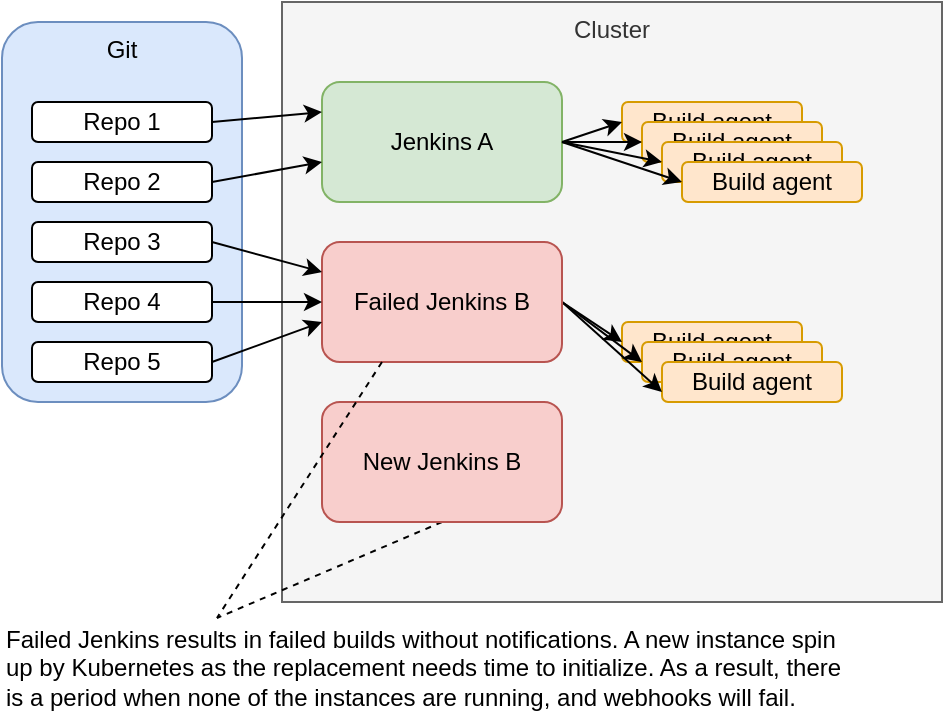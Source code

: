 <mxfile version="10.6.1" type="device"><diagram id="5NgfcVj_s25NrtsoITy6" name="Page-1"><mxGraphModel dx="1147" dy="724" grid="1" gridSize="10" guides="1" tooltips="1" connect="1" arrows="1" fold="1" page="1" pageScale="1" pageWidth="850" pageHeight="1100" math="0" shadow="0"><root><mxCell id="0"/><mxCell id="1" parent="0"/><mxCell id="tW0KgRvYguR-e7sPhGOf-1" value="Git" style="rounded=1;whiteSpace=wrap;html=1;fillColor=#dae8fc;strokeColor=#6c8ebf;verticalAlign=top;" vertex="1" parent="1"><mxGeometry x="110" y="100" width="120" height="190" as="geometry"/></mxCell><mxCell id="tW0KgRvYguR-e7sPhGOf-4" value="Cluster" style="rounded=0;whiteSpace=wrap;html=1;verticalAlign=top;fillColor=#f5f5f5;strokeColor=#666666;fontColor=#333333;" vertex="1" parent="1"><mxGeometry x="250" y="90" width="330" height="300" as="geometry"/></mxCell><mxCell id="tW0KgRvYguR-e7sPhGOf-5" value="Jenkins A" style="rounded=1;whiteSpace=wrap;html=1;fillColor=#d5e8d4;strokeColor=#82b366;" vertex="1" parent="1"><mxGeometry x="270" y="130" width="120" height="60" as="geometry"/></mxCell><mxCell id="tW0KgRvYguR-e7sPhGOf-6" value="" style="endArrow=classic;html=1;entryX=0;entryY=0.25;entryDx=0;entryDy=0;exitX=1;exitY=0.5;exitDx=0;exitDy=0;" edge="1" parent="1" source="tW0KgRvYguR-e7sPhGOf-26" target="tW0KgRvYguR-e7sPhGOf-5"><mxGeometry width="50" height="50" relative="1" as="geometry"><mxPoint x="260" y="50" as="sourcePoint"/><mxPoint x="220" y="200" as="targetPoint"/></mxGeometry></mxCell><mxCell id="tW0KgRvYguR-e7sPhGOf-9" value="Failed Jenkins results in failed builds without notifications. A new instance spin up by Kubernetes as the replacement needs time to initialize. As a result, there is a period when none of the instances are running, and webhooks will fail." style="text;html=1;strokeColor=none;fillColor=none;align=left;verticalAlign=middle;whiteSpace=wrap;rounded=0;" vertex="1" parent="1"><mxGeometry x="110" y="398" width="430" height="50" as="geometry"/></mxCell><mxCell id="tW0KgRvYguR-e7sPhGOf-10" value="" style="endArrow=none;dashed=1;html=1;exitX=0.5;exitY=1;exitDx=0;exitDy=0;entryX=0.25;entryY=0;entryDx=0;entryDy=0;" edge="1" parent="1" source="tW0KgRvYguR-e7sPhGOf-36" target="tW0KgRvYguR-e7sPhGOf-9"><mxGeometry width="50" height="50" relative="1" as="geometry"><mxPoint x="190" y="360" as="sourcePoint"/><mxPoint x="240" y="310" as="targetPoint"/></mxGeometry></mxCell><mxCell id="tW0KgRvYguR-e7sPhGOf-11" value="Build agent" style="rounded=1;whiteSpace=wrap;html=1;align=center;fillColor=#ffe6cc;strokeColor=#d79b00;" vertex="1" parent="1"><mxGeometry x="420" y="140" width="90" height="20" as="geometry"/></mxCell><mxCell id="tW0KgRvYguR-e7sPhGOf-12" value="Build agent" style="rounded=1;whiteSpace=wrap;html=1;align=center;fillColor=#ffe6cc;strokeColor=#d79b00;" vertex="1" parent="1"><mxGeometry x="430" y="150" width="90" height="20" as="geometry"/></mxCell><mxCell id="tW0KgRvYguR-e7sPhGOf-13" value="Build agent" style="rounded=1;whiteSpace=wrap;html=1;align=center;fillColor=#ffe6cc;strokeColor=#d79b00;" vertex="1" parent="1"><mxGeometry x="440" y="160" width="90" height="20" as="geometry"/></mxCell><mxCell id="tW0KgRvYguR-e7sPhGOf-14" value="Build agent" style="rounded=1;whiteSpace=wrap;html=1;align=center;fillColor=#ffe6cc;strokeColor=#d79b00;" vertex="1" parent="1"><mxGeometry x="450" y="170" width="90" height="20" as="geometry"/></mxCell><mxCell id="tW0KgRvYguR-e7sPhGOf-15" value="Build agent" style="rounded=1;whiteSpace=wrap;html=1;align=center;fillColor=#ffe6cc;strokeColor=#d79b00;" vertex="1" parent="1"><mxGeometry x="420" y="250" width="90" height="20" as="geometry"/></mxCell><mxCell id="tW0KgRvYguR-e7sPhGOf-16" value="Build agent" style="rounded=1;whiteSpace=wrap;html=1;align=center;fillColor=#ffe6cc;strokeColor=#d79b00;" vertex="1" parent="1"><mxGeometry x="430" y="260" width="90" height="20" as="geometry"/></mxCell><mxCell id="tW0KgRvYguR-e7sPhGOf-17" value="Build agent" style="rounded=1;whiteSpace=wrap;html=1;align=center;fillColor=#ffe6cc;strokeColor=#d79b00;" vertex="1" parent="1"><mxGeometry x="440" y="270" width="90" height="20" as="geometry"/></mxCell><mxCell id="tW0KgRvYguR-e7sPhGOf-18" value="" style="endArrow=classic;html=1;exitX=1;exitY=0.5;exitDx=0;exitDy=0;entryX=0;entryY=0.5;entryDx=0;entryDy=0;" edge="1" parent="1" source="tW0KgRvYguR-e7sPhGOf-5" target="tW0KgRvYguR-e7sPhGOf-11"><mxGeometry width="50" height="50" relative="1" as="geometry"><mxPoint x="320" y="400" as="sourcePoint"/><mxPoint x="370" y="350" as="targetPoint"/></mxGeometry></mxCell><mxCell id="tW0KgRvYguR-e7sPhGOf-19" value="" style="endArrow=classic;html=1;exitX=1;exitY=0.5;exitDx=0;exitDy=0;entryX=0;entryY=0.5;entryDx=0;entryDy=0;" edge="1" parent="1" source="tW0KgRvYguR-e7sPhGOf-5" target="tW0KgRvYguR-e7sPhGOf-12"><mxGeometry width="50" height="50" relative="1" as="geometry"><mxPoint x="400" y="170" as="sourcePoint"/><mxPoint x="670" y="90" as="targetPoint"/></mxGeometry></mxCell><mxCell id="tW0KgRvYguR-e7sPhGOf-20" value="" style="endArrow=classic;html=1;exitX=1;exitY=0.5;exitDx=0;exitDy=0;" edge="1" parent="1" source="tW0KgRvYguR-e7sPhGOf-5"><mxGeometry width="50" height="50" relative="1" as="geometry"><mxPoint x="400" y="170" as="sourcePoint"/><mxPoint x="440" y="170" as="targetPoint"/></mxGeometry></mxCell><mxCell id="tW0KgRvYguR-e7sPhGOf-21" value="" style="endArrow=classic;html=1;" edge="1" parent="1"><mxGeometry width="50" height="50" relative="1" as="geometry"><mxPoint x="390" y="160" as="sourcePoint"/><mxPoint x="450" y="180" as="targetPoint"/></mxGeometry></mxCell><mxCell id="tW0KgRvYguR-e7sPhGOf-22" value="" style="endArrow=classic;html=1;entryX=0;entryY=0.5;entryDx=0;entryDy=0;" edge="1" parent="1" target="tW0KgRvYguR-e7sPhGOf-15"><mxGeometry width="50" height="50" relative="1" as="geometry"><mxPoint x="390" y="240" as="sourcePoint"/><mxPoint x="460" y="190" as="targetPoint"/></mxGeometry></mxCell><mxCell id="tW0KgRvYguR-e7sPhGOf-23" value="" style="endArrow=classic;html=1;exitX=1;exitY=0.5;exitDx=0;exitDy=0;entryX=0;entryY=0.5;entryDx=0;entryDy=0;" edge="1" parent="1" source="tW0KgRvYguR-e7sPhGOf-31" target="tW0KgRvYguR-e7sPhGOf-16"><mxGeometry width="50" height="50" relative="1" as="geometry"><mxPoint x="390" y="160" as="sourcePoint"/><mxPoint x="470" y="200" as="targetPoint"/></mxGeometry></mxCell><mxCell id="tW0KgRvYguR-e7sPhGOf-24" value="" style="endArrow=classic;html=1;exitX=1;exitY=0.5;exitDx=0;exitDy=0;entryX=0;entryY=0.75;entryDx=0;entryDy=0;" edge="1" parent="1" source="tW0KgRvYguR-e7sPhGOf-31" target="tW0KgRvYguR-e7sPhGOf-17"><mxGeometry width="50" height="50" relative="1" as="geometry"><mxPoint x="430" y="200" as="sourcePoint"/><mxPoint x="480" y="210" as="targetPoint"/></mxGeometry></mxCell><mxCell id="tW0KgRvYguR-e7sPhGOf-26" value="Repo 1" style="rounded=1;whiteSpace=wrap;html=1;align=center;" vertex="1" parent="1"><mxGeometry x="125" y="140" width="90" height="20" as="geometry"/></mxCell><mxCell id="tW0KgRvYguR-e7sPhGOf-27" value="Repo 2" style="rounded=1;whiteSpace=wrap;html=1;align=center;" vertex="1" parent="1"><mxGeometry x="125" y="170" width="90" height="20" as="geometry"/></mxCell><mxCell id="tW0KgRvYguR-e7sPhGOf-28" value="Repo 3&lt;br&gt;" style="rounded=1;whiteSpace=wrap;html=1;align=center;" vertex="1" parent="1"><mxGeometry x="125" y="200" width="90" height="20" as="geometry"/></mxCell><mxCell id="tW0KgRvYguR-e7sPhGOf-29" value="Repo 4&lt;br&gt;" style="rounded=1;whiteSpace=wrap;html=1;align=center;" vertex="1" parent="1"><mxGeometry x="125" y="230" width="90" height="20" as="geometry"/></mxCell><mxCell id="tW0KgRvYguR-e7sPhGOf-30" value="Repo 5" style="rounded=1;whiteSpace=wrap;html=1;align=center;" vertex="1" parent="1"><mxGeometry x="125" y="260" width="90" height="20" as="geometry"/></mxCell><mxCell id="tW0KgRvYguR-e7sPhGOf-31" value="Failed Jenkins B" style="rounded=1;whiteSpace=wrap;html=1;fillColor=#f8cecc;strokeColor=#b85450;" vertex="1" parent="1"><mxGeometry x="270" y="210" width="120" height="60" as="geometry"/></mxCell><mxCell id="tW0KgRvYguR-e7sPhGOf-32" value="" style="endArrow=classic;html=1;exitX=1;exitY=0.5;exitDx=0;exitDy=0;" edge="1" parent="1" source="tW0KgRvYguR-e7sPhGOf-27"><mxGeometry width="50" height="50" relative="1" as="geometry"><mxPoint x="225" y="160" as="sourcePoint"/><mxPoint x="270" y="170" as="targetPoint"/></mxGeometry></mxCell><mxCell id="tW0KgRvYguR-e7sPhGOf-33" value="" style="endArrow=classic;html=1;exitX=1;exitY=0.5;exitDx=0;exitDy=0;entryX=0;entryY=0.25;entryDx=0;entryDy=0;" edge="1" parent="1" source="tW0KgRvYguR-e7sPhGOf-28" target="tW0KgRvYguR-e7sPhGOf-31"><mxGeometry width="50" height="50" relative="1" as="geometry"><mxPoint x="225" y="190" as="sourcePoint"/><mxPoint x="280" y="180" as="targetPoint"/></mxGeometry></mxCell><mxCell id="tW0KgRvYguR-e7sPhGOf-34" value="" style="endArrow=classic;html=1;exitX=1;exitY=0.5;exitDx=0;exitDy=0;entryX=0;entryY=0.5;entryDx=0;entryDy=0;" edge="1" parent="1" source="tW0KgRvYguR-e7sPhGOf-29" target="tW0KgRvYguR-e7sPhGOf-31"><mxGeometry width="50" height="50" relative="1" as="geometry"><mxPoint x="225" y="220" as="sourcePoint"/><mxPoint x="280" y="235" as="targetPoint"/></mxGeometry></mxCell><mxCell id="tW0KgRvYguR-e7sPhGOf-35" value="" style="endArrow=classic;html=1;exitX=1;exitY=0.5;exitDx=0;exitDy=0;" edge="1" parent="1" source="tW0KgRvYguR-e7sPhGOf-30"><mxGeometry width="50" height="50" relative="1" as="geometry"><mxPoint x="225" y="250" as="sourcePoint"/><mxPoint x="270" y="250" as="targetPoint"/></mxGeometry></mxCell><mxCell id="tW0KgRvYguR-e7sPhGOf-36" value="New Jenkins B" style="rounded=1;whiteSpace=wrap;html=1;fillColor=#f8cecc;strokeColor=#b85450;" vertex="1" parent="1"><mxGeometry x="270" y="290" width="120" height="60" as="geometry"/></mxCell><mxCell id="tW0KgRvYguR-e7sPhGOf-37" value="" style="endArrow=none;dashed=1;html=1;exitX=0.25;exitY=1;exitDx=0;exitDy=0;entryX=0.25;entryY=0;entryDx=0;entryDy=0;" edge="1" parent="1" source="tW0KgRvYguR-e7sPhGOf-31" target="tW0KgRvYguR-e7sPhGOf-9"><mxGeometry width="50" height="50" relative="1" as="geometry"><mxPoint x="340" y="360" as="sourcePoint"/><mxPoint x="335" y="420" as="targetPoint"/></mxGeometry></mxCell></root></mxGraphModel></diagram></mxfile>
